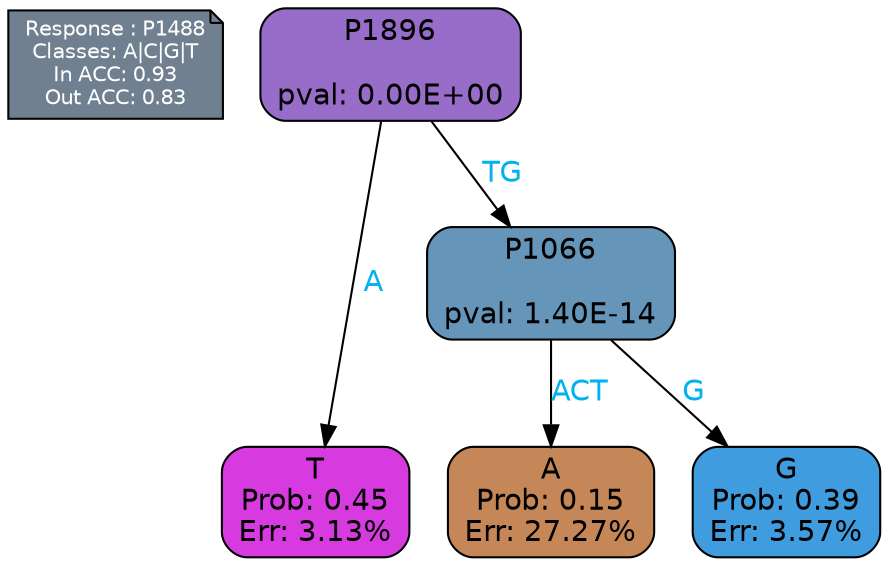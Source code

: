 digraph Tree {
node [shape=box, style="filled, rounded", color="black", fontname=helvetica] ;
graph [ranksep=equally, splines=polylines, bgcolor=transparent, dpi=600] ;
edge [fontname=helvetica] ;
LEGEND [label="Response : P1488
Classes: A|C|G|T
In ACC: 0.93
Out ACC: 0.83
",shape=note,align=left,style=filled,fillcolor="slategray",fontcolor="white",fontsize=10];1 [label="P1896

pval: 0.00E+00", fillcolor="#986dca"] ;
2 [label="T
Prob: 0.45
Err: 3.13%", fillcolor="#d73bdf"] ;
3 [label="P1066

pval: 1.40E-14", fillcolor="#6595b8"] ;
4 [label="A
Prob: 0.15
Err: 27.27%", fillcolor="#c58658"] ;
5 [label="G
Prob: 0.39
Err: 3.57%", fillcolor="#3f9cde"] ;
1 -> 2 [label="A",fontcolor=deepskyblue2] ;
1 -> 3 [label="TG",fontcolor=deepskyblue2] ;
3 -> 4 [label="ACT",fontcolor=deepskyblue2] ;
3 -> 5 [label="G",fontcolor=deepskyblue2] ;
{rank = same; 2;4;5;}{rank = same; LEGEND;1;}}
